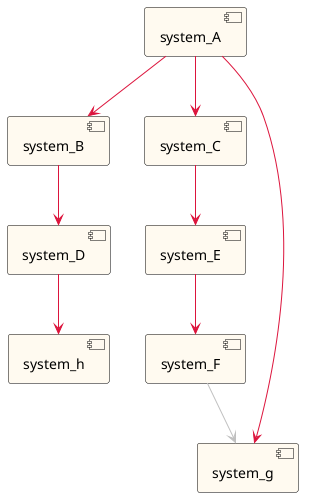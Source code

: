 ''''''''''''''''''''''''''''''''''''''''''
''                                      ''
''  AUTOGENERATED CODE -- DO NOT EDIT!  ''
''                                      ''
''''''''''''''''''''''''''''''''''''''''''

@startuml
hide stereotype
scale max 16384 height
skinparam component {
  BackgroundColor FloralWhite
  BorderColor Black
  ArrowColor Crimson
  ArrowColor<<indirect>> silver
}
[system_A] as _0 <<highlight>>
[system_B] as _1 <<highlight>>
_0 --> _1
[system_C] as _2 <<highlight>>
_0 --> _2
[system_g] as _3
_0 --> _3
[system_D] as _4 <<highlight>>
_1 --> _4
[system_E] as _5 <<highlight>>
_2 --> _5
[system_h] as _6
_4 --> _6
[system_F] as _7
_5 --> _7
_7 --> _3 <<indirect>>
@enduml